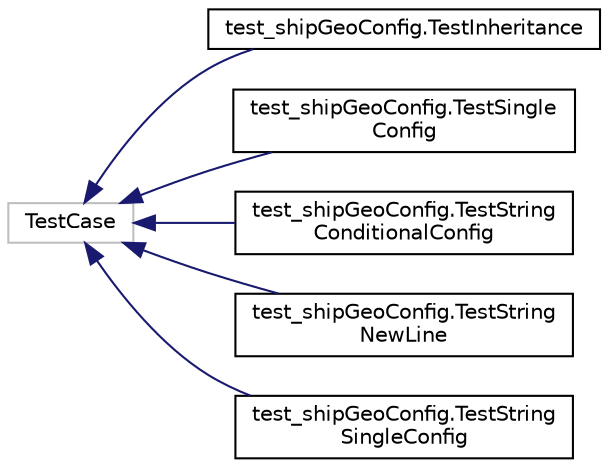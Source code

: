 digraph "Graphical Class Hierarchy"
{
 // LATEX_PDF_SIZE
  edge [fontname="Helvetica",fontsize="10",labelfontname="Helvetica",labelfontsize="10"];
  node [fontname="Helvetica",fontsize="10",shape=record];
  rankdir="LR";
  Node95 [label="TestCase",height=0.2,width=0.4,color="grey75", fillcolor="white", style="filled",tooltip=" "];
  Node95 -> Node0 [dir="back",color="midnightblue",fontsize="10",style="solid",fontname="Helvetica"];
  Node0 [label="test_shipGeoConfig.TestInheritance",height=0.2,width=0.4,color="black", fillcolor="white", style="filled",URL="$classtest__shipGeoConfig_1_1TestInheritance.html",tooltip=" "];
  Node95 -> Node97 [dir="back",color="midnightblue",fontsize="10",style="solid",fontname="Helvetica"];
  Node97 [label="test_shipGeoConfig.TestSingle\lConfig",height=0.2,width=0.4,color="black", fillcolor="white", style="filled",URL="$classtest__shipGeoConfig_1_1TestSingleConfig.html",tooltip=" "];
  Node95 -> Node98 [dir="back",color="midnightblue",fontsize="10",style="solid",fontname="Helvetica"];
  Node98 [label="test_shipGeoConfig.TestString\lConditionalConfig",height=0.2,width=0.4,color="black", fillcolor="white", style="filled",URL="$classtest__shipGeoConfig_1_1TestStringConditionalConfig.html",tooltip=" "];
  Node95 -> Node99 [dir="back",color="midnightblue",fontsize="10",style="solid",fontname="Helvetica"];
  Node99 [label="test_shipGeoConfig.TestString\lNewLine",height=0.2,width=0.4,color="black", fillcolor="white", style="filled",URL="$classtest__shipGeoConfig_1_1TestStringNewLine.html",tooltip=" "];
  Node95 -> Node100 [dir="back",color="midnightblue",fontsize="10",style="solid",fontname="Helvetica"];
  Node100 [label="test_shipGeoConfig.TestString\lSingleConfig",height=0.2,width=0.4,color="black", fillcolor="white", style="filled",URL="$classtest__shipGeoConfig_1_1TestStringSingleConfig.html",tooltip=" "];
}
